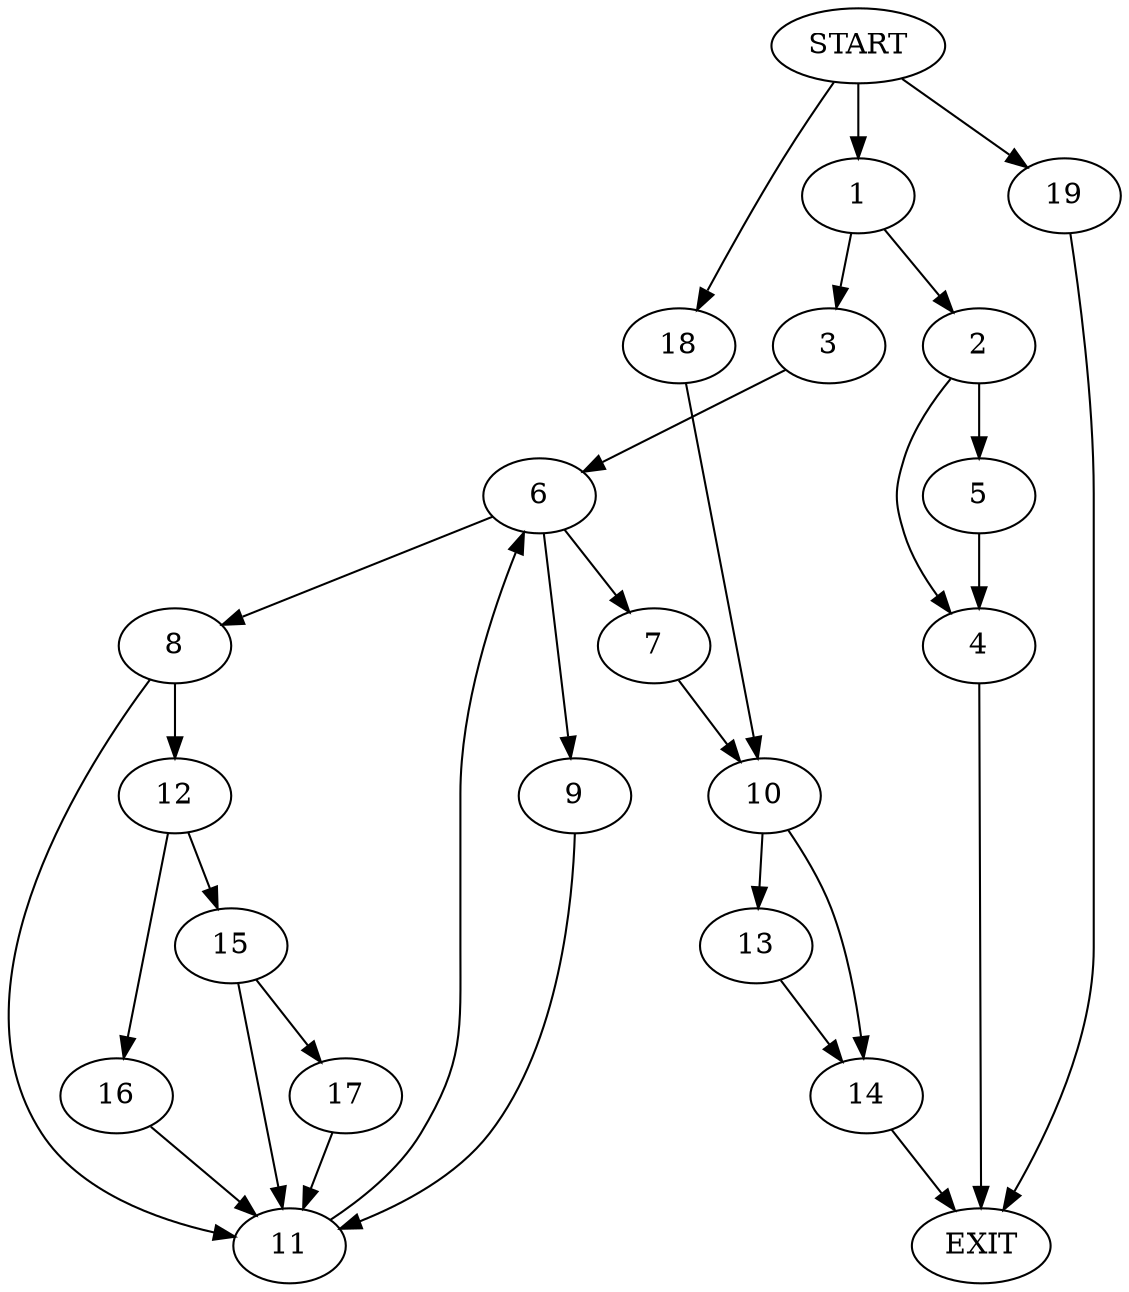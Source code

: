 digraph {
0 [label="START"]
20 [label="EXIT"]
0 -> 1
1 -> 2
1 -> 3
2 -> 4
2 -> 5
3 -> 6
5 -> 4
4 -> 20
6 -> 7
6 -> 8
6 -> 9
7 -> 10
8 -> 11
8 -> 12
9 -> 11
10 -> 13
10 -> 14
11 -> 6
12 -> 15
12 -> 16
16 -> 11
15 -> 11
15 -> 17
17 -> 11
0 -> 18
18 -> 10
0 -> 19
19 -> 20
14 -> 20
13 -> 14
}
